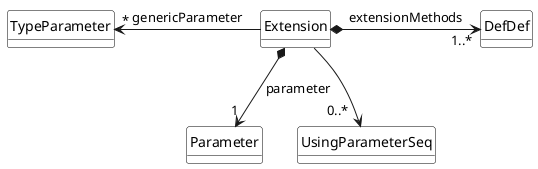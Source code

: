 @startuml

class Extension 

Extension --left> "*" TypeParameter : genericParameter
Extension *--> "1" Parameter : parameter 
Extension --> "0..*  " UsingParameterSeq
Extension *--right> "1..*" DefDef : extensionMethods

hide class circle
hide class methods

skinparam class {
    BackgroundColor White
    ArrowColor Black
    BorderColor Black
}
@enduml